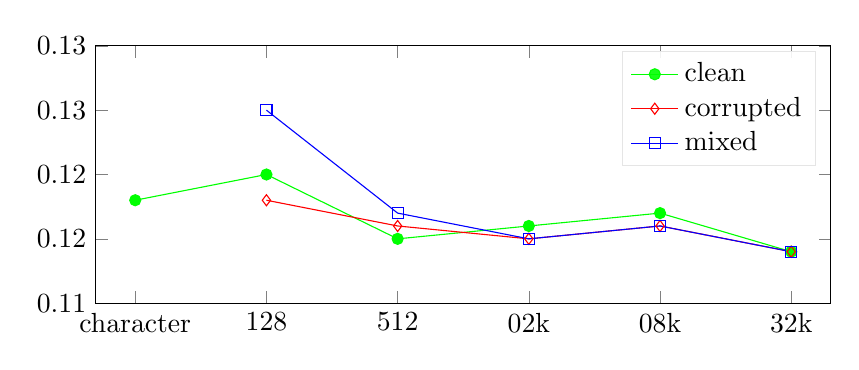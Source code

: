 \begin{tikzpicture}
  \begin{axis}
    [
    legend cell align={left},
    legend style={fill opacity=0.9, draw opacity=1, text opacity=1, draw=white!90.0!black},
      width      = 0.90\textwidth,
      height     = 0.40\textwidth,
      xmax       =  5.3,
      xmin       = -0.3,
      ymax       =  0.13,
      ymin       = 0.11,
      xtick={0,1,2,3,4,5},
      xticklabels= {character,
128,
512,
02k,
08k,
32k},
    ]
    \addplot [color=green,mark=*]  table {
x y 
0 0.118
1 0.12
2 0.115
3 0.116
4 0.117
5 0.114 
};
\addlegendentry{clean}

\addplot [color=red,mark=diamond]  table {
	x y 
	1 0.118
	2 0.116
	3 0.115
	4 0.116
	5 0.114
};
\addlegendentry{corrupted}

\addplot [color=blue,mark=square]  table {
	x y 
	1 0.125
	2 0.117
	3 0.115
	4  0.116
	5 0.114
};
\addlegendentry{mixed}
    
  \end{axis}
 \end{tikzpicture}